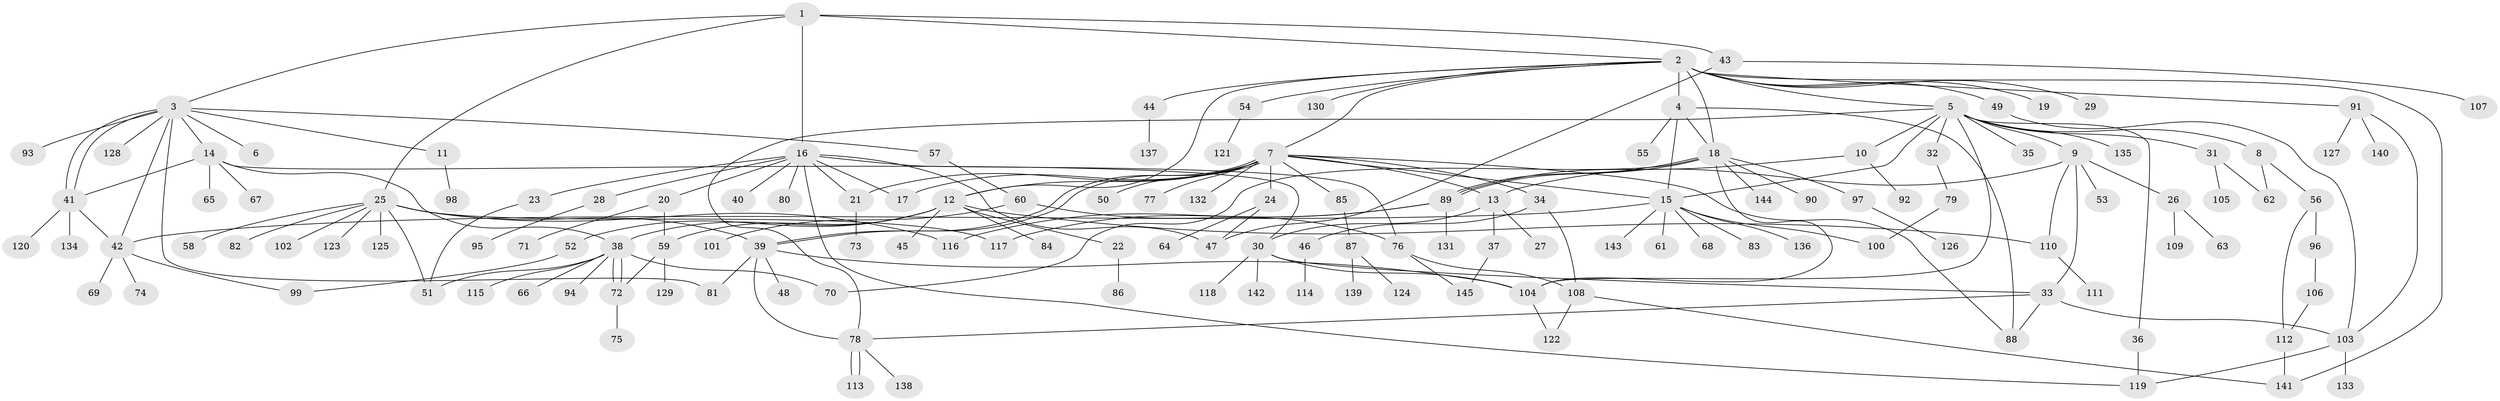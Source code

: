 // coarse degree distribution, {14: 0.02727272727272727, 15: 0.00909090909090909, 6: 0.01818181818181818, 20: 0.00909090909090909, 1: 0.5272727272727272, 3: 0.11818181818181818, 9: 0.02727272727272727, 2: 0.16363636363636364, 11: 0.00909090909090909, 4: 0.045454545454545456, 10: 0.01818181818181818, 8: 0.00909090909090909, 5: 0.01818181818181818}
// Generated by graph-tools (version 1.1) at 2025/51/02/27/25 19:51:59]
// undirected, 145 vertices, 196 edges
graph export_dot {
graph [start="1"]
  node [color=gray90,style=filled];
  1;
  2;
  3;
  4;
  5;
  6;
  7;
  8;
  9;
  10;
  11;
  12;
  13;
  14;
  15;
  16;
  17;
  18;
  19;
  20;
  21;
  22;
  23;
  24;
  25;
  26;
  27;
  28;
  29;
  30;
  31;
  32;
  33;
  34;
  35;
  36;
  37;
  38;
  39;
  40;
  41;
  42;
  43;
  44;
  45;
  46;
  47;
  48;
  49;
  50;
  51;
  52;
  53;
  54;
  55;
  56;
  57;
  58;
  59;
  60;
  61;
  62;
  63;
  64;
  65;
  66;
  67;
  68;
  69;
  70;
  71;
  72;
  73;
  74;
  75;
  76;
  77;
  78;
  79;
  80;
  81;
  82;
  83;
  84;
  85;
  86;
  87;
  88;
  89;
  90;
  91;
  92;
  93;
  94;
  95;
  96;
  97;
  98;
  99;
  100;
  101;
  102;
  103;
  104;
  105;
  106;
  107;
  108;
  109;
  110;
  111;
  112;
  113;
  114;
  115;
  116;
  117;
  118;
  119;
  120;
  121;
  122;
  123;
  124;
  125;
  126;
  127;
  128;
  129;
  130;
  131;
  132;
  133;
  134;
  135;
  136;
  137;
  138;
  139;
  140;
  141;
  142;
  143;
  144;
  145;
  1 -- 2;
  1 -- 3;
  1 -- 16;
  1 -- 25;
  1 -- 43;
  2 -- 4;
  2 -- 5;
  2 -- 7;
  2 -- 12;
  2 -- 18;
  2 -- 19;
  2 -- 29;
  2 -- 44;
  2 -- 49;
  2 -- 54;
  2 -- 91;
  2 -- 130;
  2 -- 141;
  3 -- 6;
  3 -- 11;
  3 -- 14;
  3 -- 41;
  3 -- 41;
  3 -- 42;
  3 -- 57;
  3 -- 81;
  3 -- 93;
  3 -- 128;
  4 -- 15;
  4 -- 18;
  4 -- 55;
  4 -- 88;
  5 -- 8;
  5 -- 9;
  5 -- 10;
  5 -- 15;
  5 -- 31;
  5 -- 32;
  5 -- 35;
  5 -- 36;
  5 -- 78;
  5 -- 104;
  5 -- 135;
  7 -- 12;
  7 -- 13;
  7 -- 15;
  7 -- 17;
  7 -- 21;
  7 -- 24;
  7 -- 34;
  7 -- 39;
  7 -- 39;
  7 -- 50;
  7 -- 77;
  7 -- 85;
  7 -- 88;
  7 -- 132;
  8 -- 56;
  8 -- 62;
  9 -- 13;
  9 -- 26;
  9 -- 33;
  9 -- 53;
  9 -- 110;
  10 -- 89;
  10 -- 92;
  11 -- 98;
  12 -- 22;
  12 -- 38;
  12 -- 45;
  12 -- 52;
  12 -- 59;
  12 -- 84;
  12 -- 110;
  13 -- 27;
  13 -- 30;
  13 -- 37;
  14 -- 30;
  14 -- 38;
  14 -- 41;
  14 -- 65;
  14 -- 67;
  15 -- 42;
  15 -- 61;
  15 -- 68;
  15 -- 83;
  15 -- 100;
  15 -- 136;
  15 -- 143;
  16 -- 17;
  16 -- 20;
  16 -- 21;
  16 -- 23;
  16 -- 28;
  16 -- 40;
  16 -- 47;
  16 -- 76;
  16 -- 80;
  16 -- 119;
  18 -- 70;
  18 -- 89;
  18 -- 89;
  18 -- 90;
  18 -- 97;
  18 -- 104;
  18 -- 144;
  20 -- 59;
  20 -- 71;
  21 -- 73;
  22 -- 86;
  23 -- 51;
  24 -- 47;
  24 -- 64;
  25 -- 39;
  25 -- 51;
  25 -- 58;
  25 -- 82;
  25 -- 102;
  25 -- 116;
  25 -- 117;
  25 -- 123;
  25 -- 125;
  26 -- 63;
  26 -- 109;
  28 -- 95;
  30 -- 33;
  30 -- 104;
  30 -- 118;
  30 -- 142;
  31 -- 62;
  31 -- 105;
  32 -- 79;
  33 -- 78;
  33 -- 88;
  33 -- 103;
  34 -- 46;
  34 -- 108;
  36 -- 119;
  37 -- 145;
  38 -- 51;
  38 -- 66;
  38 -- 70;
  38 -- 72;
  38 -- 72;
  38 -- 94;
  38 -- 115;
  39 -- 48;
  39 -- 78;
  39 -- 81;
  39 -- 104;
  41 -- 42;
  41 -- 120;
  41 -- 134;
  42 -- 69;
  42 -- 74;
  42 -- 99;
  43 -- 47;
  43 -- 107;
  44 -- 137;
  46 -- 114;
  49 -- 103;
  52 -- 99;
  54 -- 121;
  56 -- 96;
  56 -- 112;
  57 -- 60;
  59 -- 72;
  59 -- 129;
  60 -- 76;
  60 -- 101;
  72 -- 75;
  76 -- 108;
  76 -- 145;
  78 -- 113;
  78 -- 113;
  78 -- 138;
  79 -- 100;
  85 -- 87;
  87 -- 124;
  87 -- 139;
  89 -- 116;
  89 -- 117;
  89 -- 131;
  91 -- 103;
  91 -- 127;
  91 -- 140;
  96 -- 106;
  97 -- 126;
  103 -- 119;
  103 -- 133;
  104 -- 122;
  106 -- 112;
  108 -- 122;
  108 -- 141;
  110 -- 111;
  112 -- 141;
}

